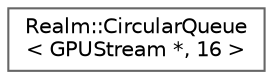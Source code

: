 digraph "Graphical Class Hierarchy"
{
 // LATEX_PDF_SIZE
  bgcolor="transparent";
  edge [fontname=Helvetica,fontsize=10,labelfontname=Helvetica,labelfontsize=10];
  node [fontname=Helvetica,fontsize=10,shape=box,height=0.2,width=0.4];
  rankdir="LR";
  Node0 [id="Node000000",label="Realm::CircularQueue\l\< GPUStream *, 16 \>",height=0.2,width=0.4,color="grey40", fillcolor="white", style="filled",URL="$classRealm_1_1CircularQueue.html",tooltip=" "];
}
